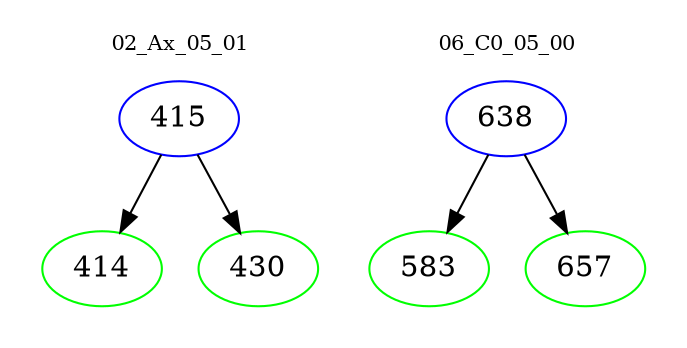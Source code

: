 digraph{
subgraph cluster_0 {
color = white
label = "02_Ax_05_01";
fontsize=10;
T0_415 [label="415", color="blue"]
T0_415 -> T0_414 [color="black"]
T0_414 [label="414", color="green"]
T0_415 -> T0_430 [color="black"]
T0_430 [label="430", color="green"]
}
subgraph cluster_1 {
color = white
label = "06_C0_05_00";
fontsize=10;
T1_638 [label="638", color="blue"]
T1_638 -> T1_583 [color="black"]
T1_583 [label="583", color="green"]
T1_638 -> T1_657 [color="black"]
T1_657 [label="657", color="green"]
}
}
